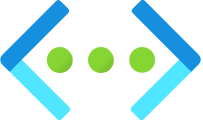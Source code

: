 <mxfile version="14.2.6" type="github">
  <diagram id="4t_LgSJevbN0mmBJ_Tuc" name="Page-1">
    <mxGraphModel dx="1736" dy="920" grid="1" gridSize="10" guides="1" tooltips="1" connect="1" arrows="1" fold="1" page="1" pageScale="1" pageWidth="1169" pageHeight="827" background="none" math="0" shadow="0">
      <root>
        <mxCell id="0" />
        <mxCell id="1" parent="0" />
        <mxCell id="NZhhmsfzpZZ3fIWib_9y-1" value="" style="aspect=fixed;html=1;points=[];align=center;image;fontSize=12;image=img/lib/azure2/networking/Virtual_Networks.svg;" vertex="1" parent="1">
          <mxGeometry x="534" y="230" width="100.5" height="60" as="geometry" />
        </mxCell>
      </root>
    </mxGraphModel>
  </diagram>
</mxfile>
